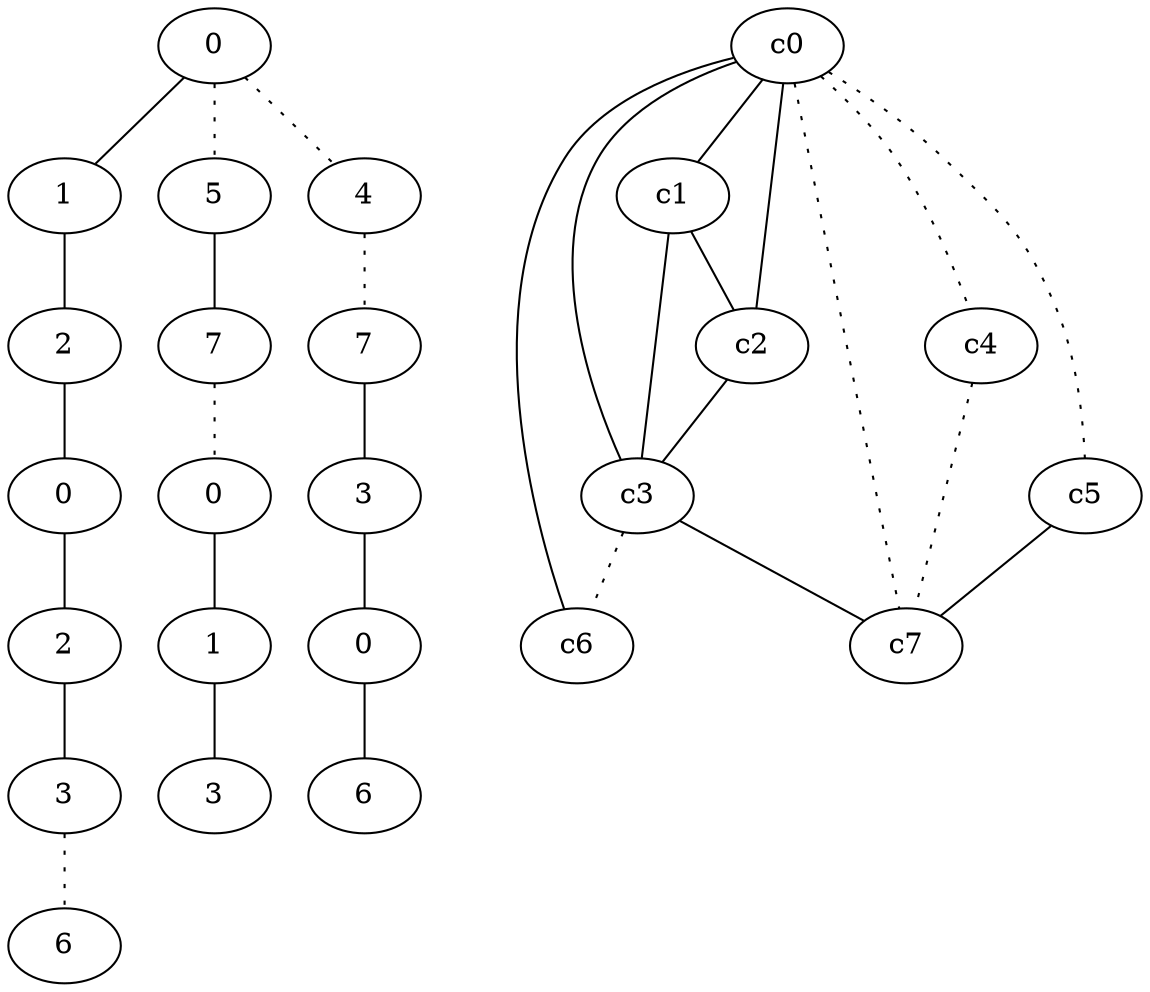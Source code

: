graph {
a0[label=0];
a1[label=1];
a2[label=2];
a3[label=0];
a4[label=2];
a5[label=3];
a6[label=6];
a7[label=5];
a8[label=7];
a9[label=0];
a10[label=1];
a11[label=3];
a12[label=4];
a13[label=7];
a14[label=3];
a15[label=0];
a16[label=6];
a0 -- a1;
a0 -- a7 [style=dotted];
a0 -- a12 [style=dotted];
a1 -- a2;
a2 -- a3;
a3 -- a4;
a4 -- a5;
a5 -- a6 [style=dotted];
a7 -- a8;
a8 -- a9 [style=dotted];
a9 -- a10;
a10 -- a11;
a12 -- a13 [style=dotted];
a13 -- a14;
a14 -- a15;
a15 -- a16;
c0 -- c1;
c0 -- c2;
c0 -- c3;
c0 -- c4 [style=dotted];
c0 -- c5 [style=dotted];
c0 -- c6;
c0 -- c7 [style=dotted];
c1 -- c2;
c1 -- c3;
c2 -- c3;
c3 -- c6 [style=dotted];
c3 -- c7;
c4 -- c7 [style=dotted];
c5 -- c7;
}
